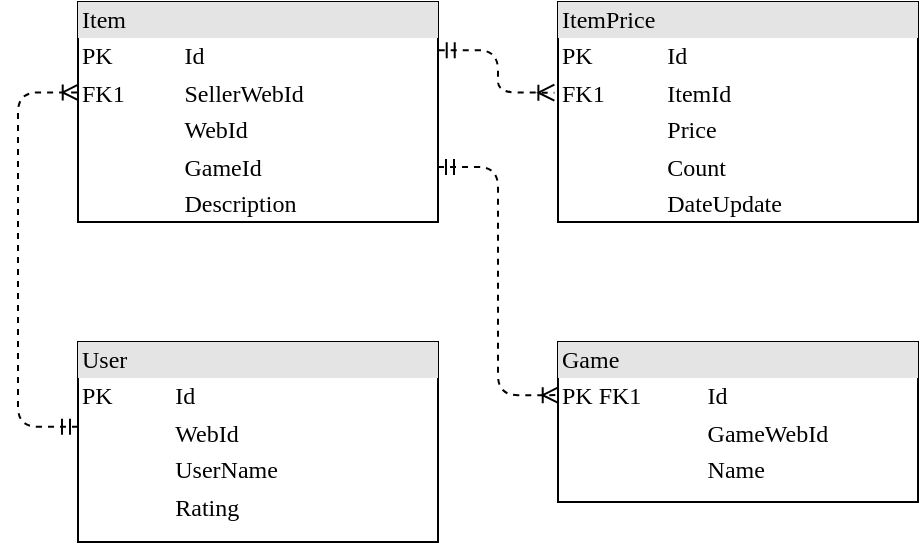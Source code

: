 <mxfile version="20.7.4" type="device"><diagram name="Page-1" id="2ca16b54-16f6-2749-3443-fa8db7711227"><mxGraphModel dx="683" dy="352" grid="1" gridSize="10" guides="1" tooltips="1" connect="1" arrows="1" fold="1" page="1" pageScale="1" pageWidth="1100" pageHeight="850" background="none" math="0" shadow="0"><root><mxCell id="0"/><mxCell id="1" parent="0"/><mxCell id="2ed32ef02a7f4228-20" style="edgeStyle=orthogonalEdgeStyle;html=1;dashed=1;labelBackgroundColor=none;startArrow=ERmandOne;endArrow=ERoneToMany;fontFamily=Verdana;fontSize=12;align=left;exitX=0;exitY=0.424;exitDx=0;exitDy=0;exitPerimeter=0;entryX=0.002;entryY=0.411;entryDx=0;entryDy=0;entryPerimeter=0;" parent="1" source="2ed32ef02a7f4228-2" target="2ed32ef02a7f4228-11" edge="1"><mxGeometry relative="1" as="geometry"><mxPoint x="660" y="145" as="sourcePoint"/><Array as="points"><mxPoint x="690" y="282"/><mxPoint x="690" y="115"/></Array></mxGeometry></mxCell><mxCell id="2ed32ef02a7f4228-2" value="&lt;div style=&quot;box-sizing: border-box ; width: 100% ; background: #e4e4e4 ; padding: 2px&quot;&gt;User&lt;/div&gt;&lt;table style=&quot;width: 100% ; font-size: 1em&quot; cellpadding=&quot;2&quot; cellspacing=&quot;0&quot;&gt;&lt;tbody&gt;&lt;tr&gt;&lt;td&gt;PK&lt;/td&gt;&lt;td&gt;Id&lt;/td&gt;&lt;/tr&gt;&lt;tr&gt;&lt;td&gt;&lt;br&gt;&lt;/td&gt;&lt;td&gt;WebId&lt;/td&gt;&lt;/tr&gt;&lt;tr&gt;&lt;td&gt;&lt;/td&gt;&lt;td&gt;UserName&lt;/td&gt;&lt;/tr&gt;&lt;tr&gt;&lt;td&gt;&lt;br&gt;&lt;/td&gt;&lt;td&gt;Rating&lt;/td&gt;&lt;/tr&gt;&lt;tr&gt;&lt;td&gt;&lt;br&gt;&lt;/td&gt;&lt;td&gt;&lt;br&gt;&lt;/td&gt;&lt;/tr&gt;&lt;tr&gt;&lt;td&gt;&lt;br&gt;&lt;/td&gt;&lt;td&gt;&lt;br&gt;&lt;/td&gt;&lt;/tr&gt;&lt;/tbody&gt;&lt;/table&gt;" style="verticalAlign=top;align=left;overflow=fill;html=1;rounded=0;shadow=0;comic=0;labelBackgroundColor=none;strokeWidth=1;fontFamily=Verdana;fontSize=12" parent="1" vertex="1"><mxGeometry x="720" y="240" width="180" height="100" as="geometry"/></mxCell><mxCell id="2ed32ef02a7f4228-11" value="&lt;div style=&quot;box-sizing:border-box;width:100%;background:#e4e4e4;padding:2px;&quot;&gt;Item&lt;/div&gt;&lt;table style=&quot;width:100%;font-size:1em;&quot; cellpadding=&quot;2&quot; cellspacing=&quot;0&quot;&gt;&lt;tbody&gt;&lt;tr&gt;&lt;td&gt;PK&lt;/td&gt;&lt;td&gt;Id&lt;/td&gt;&lt;/tr&gt;&lt;tr&gt;&lt;td&gt;FK1&lt;/td&gt;&lt;td&gt;SellerWebId&lt;/td&gt;&lt;/tr&gt;&lt;tr&gt;&lt;td&gt;&lt;br&gt;&lt;/td&gt;&lt;td&gt;WebId&lt;/td&gt;&lt;/tr&gt;&lt;tr&gt;&lt;td&gt;&lt;br&gt;&lt;/td&gt;&lt;td&gt;GameId&lt;/td&gt;&lt;/tr&gt;&lt;tr&gt;&lt;td&gt;&lt;br&gt;&lt;/td&gt;&lt;td&gt;Description&lt;br&gt;&lt;/td&gt;&lt;/tr&gt;&lt;/tbody&gt;&lt;/table&gt;" style="verticalAlign=top;align=left;overflow=fill;html=1;rounded=0;shadow=0;comic=0;labelBackgroundColor=none;strokeWidth=1;fontFamily=Verdana;fontSize=12" parent="1" vertex="1"><mxGeometry x="720" y="70" width="180" height="110" as="geometry"/></mxCell><mxCell id="qs_MVsSrZte8nuad_YMJ-2" value="&lt;div style=&quot;box-sizing:border-box;width:100%;background:#e4e4e4;padding:2px;&quot;&gt;ItemPrice&lt;/div&gt;&lt;table style=&quot;width:100%;font-size:1em;&quot; cellpadding=&quot;2&quot; cellspacing=&quot;0&quot;&gt;&lt;tbody&gt;&lt;tr&gt;&lt;td&gt;PK&lt;/td&gt;&lt;td&gt;Id&lt;/td&gt;&lt;/tr&gt;&lt;tr&gt;&lt;td&gt;FK1&lt;/td&gt;&lt;td&gt;ItemId&lt;/td&gt;&lt;/tr&gt;&lt;tr&gt;&lt;td&gt;&lt;br&gt;&lt;/td&gt;&lt;td&gt;Price&lt;/td&gt;&lt;/tr&gt;&lt;tr&gt;&lt;td&gt;&lt;br&gt;&lt;/td&gt;&lt;td&gt;Count&lt;br&gt;&lt;/td&gt;&lt;/tr&gt;&lt;tr&gt;&lt;td&gt;&lt;br&gt;&lt;/td&gt;&lt;td&gt;DateUpdate&lt;br&gt;&lt;/td&gt;&lt;/tr&gt;&lt;/tbody&gt;&lt;/table&gt;" style="verticalAlign=top;align=left;overflow=fill;html=1;rounded=0;shadow=0;comic=0;labelBackgroundColor=none;strokeWidth=1;fontFamily=Verdana;fontSize=12" vertex="1" parent="1"><mxGeometry x="960" y="70" width="180" height="110" as="geometry"/></mxCell><mxCell id="qs_MVsSrZte8nuad_YMJ-4" style="edgeStyle=orthogonalEdgeStyle;html=1;dashed=1;labelBackgroundColor=none;startArrow=ERmandOne;endArrow=ERoneToMany;fontFamily=Verdana;fontSize=12;align=left;exitX=1.002;exitY=0.219;exitDx=0;exitDy=0;entryX=-0.01;entryY=0.412;entryDx=0;entryDy=0;entryPerimeter=0;exitPerimeter=0;" edge="1" parent="1" source="2ed32ef02a7f4228-11" target="qs_MVsSrZte8nuad_YMJ-2"><mxGeometry x="0.49" y="-187" relative="1" as="geometry"><mxPoint x="649.46" y="152.4" as="sourcePoint"/><mxPoint x="730.36" y="124.7" as="targetPoint"/><mxPoint x="-27" y="98" as="offset"/></mxGeometry></mxCell><mxCell id="qs_MVsSrZte8nuad_YMJ-5" value="&lt;div style=&quot;box-sizing:border-box;width:100%;background:#e4e4e4;padding:2px;&quot;&gt;Game&lt;/div&gt;&lt;table style=&quot;width:100%;font-size:1em;&quot; cellpadding=&quot;2&quot; cellspacing=&quot;0&quot;&gt;&lt;tbody&gt;&lt;tr&gt;&lt;td&gt;PK FK1&lt;/td&gt;&lt;td&gt;Id&lt;/td&gt;&lt;/tr&gt;&lt;tr&gt;&lt;td&gt;&lt;br&gt;&lt;/td&gt;&lt;td&gt;GameWebId&lt;/td&gt;&lt;/tr&gt;&lt;tr&gt;&lt;td&gt;&lt;br&gt;&lt;/td&gt;&lt;td&gt;Name&lt;/td&gt;&lt;/tr&gt;&lt;/tbody&gt;&lt;/table&gt;" style="verticalAlign=top;align=left;overflow=fill;html=1;rounded=0;shadow=0;comic=0;labelBackgroundColor=none;strokeWidth=1;fontFamily=Verdana;fontSize=12" vertex="1" parent="1"><mxGeometry x="960" y="240" width="180" height="80" as="geometry"/></mxCell><mxCell id="qs_MVsSrZte8nuad_YMJ-6" style="edgeStyle=orthogonalEdgeStyle;html=1;dashed=1;labelBackgroundColor=none;startArrow=ERmandOne;endArrow=ERoneToMany;fontFamily=Verdana;fontSize=12;align=left;exitX=1;exitY=0.75;exitDx=0;exitDy=0;entryX=0.002;entryY=0.332;entryDx=0;entryDy=0;entryPerimeter=0;" edge="1" parent="1" source="2ed32ef02a7f4228-11" target="qs_MVsSrZte8nuad_YMJ-5"><mxGeometry x="0.49" y="-187" relative="1" as="geometry"><mxPoint x="910.36" y="104.09" as="sourcePoint"/><mxPoint x="968.2" y="125.32" as="targetPoint"/><mxPoint x="-27" y="98" as="offset"/></mxGeometry></mxCell></root></mxGraphModel></diagram></mxfile>